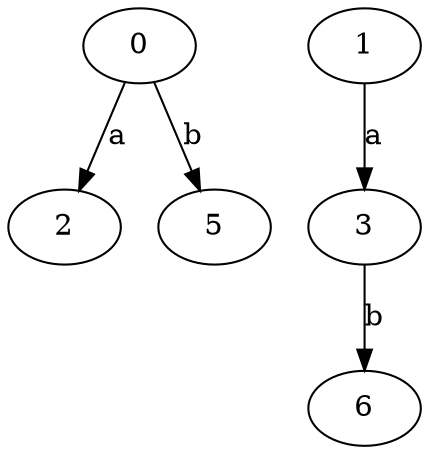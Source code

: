 strict digraph  {
2;
3;
0;
1;
5;
6;
3 -> 6  [label=b];
0 -> 2  [label=a];
0 -> 5  [label=b];
1 -> 3  [label=a];
}
